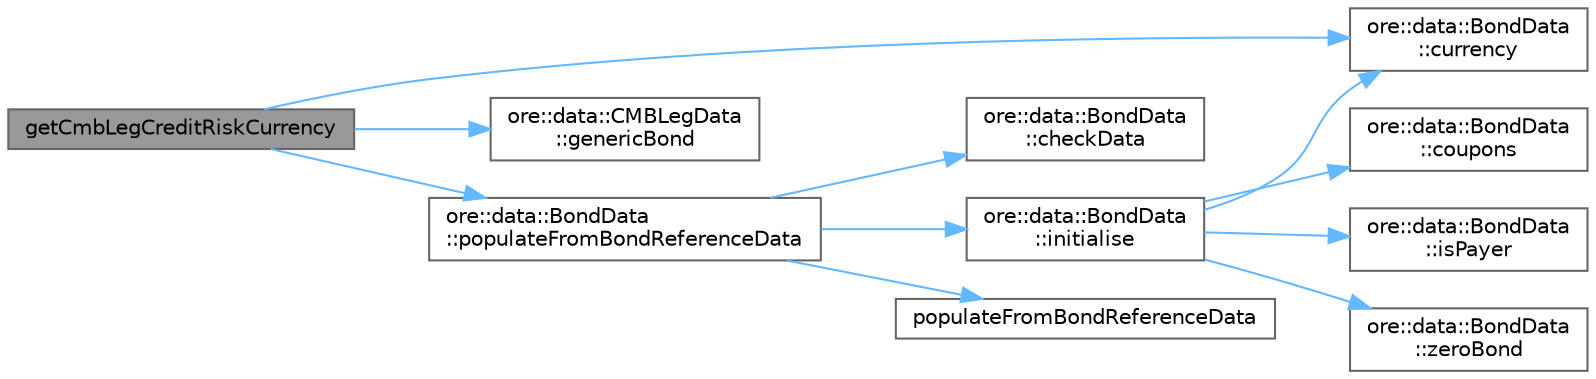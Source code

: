 digraph "getCmbLegCreditRiskCurrency"
{
 // INTERACTIVE_SVG=YES
 // LATEX_PDF_SIZE
  bgcolor="transparent";
  edge [fontname=Helvetica,fontsize=10,labelfontname=Helvetica,labelfontsize=10];
  node [fontname=Helvetica,fontsize=10,shape=box,height=0.2,width=0.4];
  rankdir="LR";
  Node1 [label="getCmbLegCreditRiskCurrency",height=0.2,width=0.4,color="gray40", fillcolor="grey60", style="filled", fontcolor="black",tooltip=" "];
  Node1 -> Node2 [color="steelblue1",style="solid"];
  Node2 [label="ore::data::BondData\l::currency",height=0.2,width=0.4,color="grey40", fillcolor="white", style="filled",URL="$classore_1_1data_1_1_bond_data.html#a14dac022d83c5fa9597e6344199a41b6",tooltip=" "];
  Node1 -> Node3 [color="steelblue1",style="solid"];
  Node3 [label="ore::data::CMBLegData\l::genericBond",height=0.2,width=0.4,color="grey40", fillcolor="white", style="filled",URL="$classore_1_1data_1_1_c_m_b_leg_data.html#a4bec23128f2758d4436034327fbce29d",tooltip=" "];
  Node1 -> Node4 [color="steelblue1",style="solid"];
  Node4 [label="ore::data::BondData\l::populateFromBondReferenceData",height=0.2,width=0.4,color="grey40", fillcolor="white", style="filled",URL="$classore_1_1data_1_1_bond_data.html#a7a2dc8eb72e468938aca98abc932ef36",tooltip="populate data from reference datum and check data for completeness"];
  Node4 -> Node5 [color="steelblue1",style="solid"];
  Node5 [label="ore::data::BondData\l::checkData",height=0.2,width=0.4,color="grey40", fillcolor="white", style="filled",URL="$classore_1_1data_1_1_bond_data.html#aedc5f6df51431b1e9646155e79afffc5",tooltip="check data for completeness"];
  Node4 -> Node6 [color="steelblue1",style="solid"];
  Node6 [label="ore::data::BondData\l::initialise",height=0.2,width=0.4,color="grey40", fillcolor="white", style="filled",URL="$classore_1_1data_1_1_bond_data.html#a18abf8b19283101238a77c9e6865b673",tooltip=" "];
  Node6 -> Node7 [color="steelblue1",style="solid"];
  Node7 [label="ore::data::BondData\l::coupons",height=0.2,width=0.4,color="grey40", fillcolor="white", style="filled",URL="$classore_1_1data_1_1_bond_data.html#a3d8db715d9a2d0185987be6586b6da90",tooltip=" "];
  Node6 -> Node2 [color="steelblue1",style="solid"];
  Node6 -> Node8 [color="steelblue1",style="solid"];
  Node8 [label="ore::data::BondData\l::isPayer",height=0.2,width=0.4,color="grey40", fillcolor="white", style="filled",URL="$classore_1_1data_1_1_bond_data.html#a49d5ef4ecab600807fc919eb14ba3513",tooltip=" "];
  Node6 -> Node9 [color="steelblue1",style="solid"];
  Node9 [label="ore::data::BondData\l::zeroBond",height=0.2,width=0.4,color="grey40", fillcolor="white", style="filled",URL="$classore_1_1data_1_1_bond_data.html#a1133ea9e816167481beee5fec9bbc418",tooltip=" "];
  Node4 -> Node10 [color="steelblue1",style="solid"];
  Node10 [label="populateFromBondReferenceData",height=0.2,width=0.4,color="grey40", fillcolor="white", style="filled",URL="$namespaceore_1_1data.html#a80617195c3ce790095b00f79dea52374",tooltip="Populate bond data from name and ReferenceDataManager."];
}
